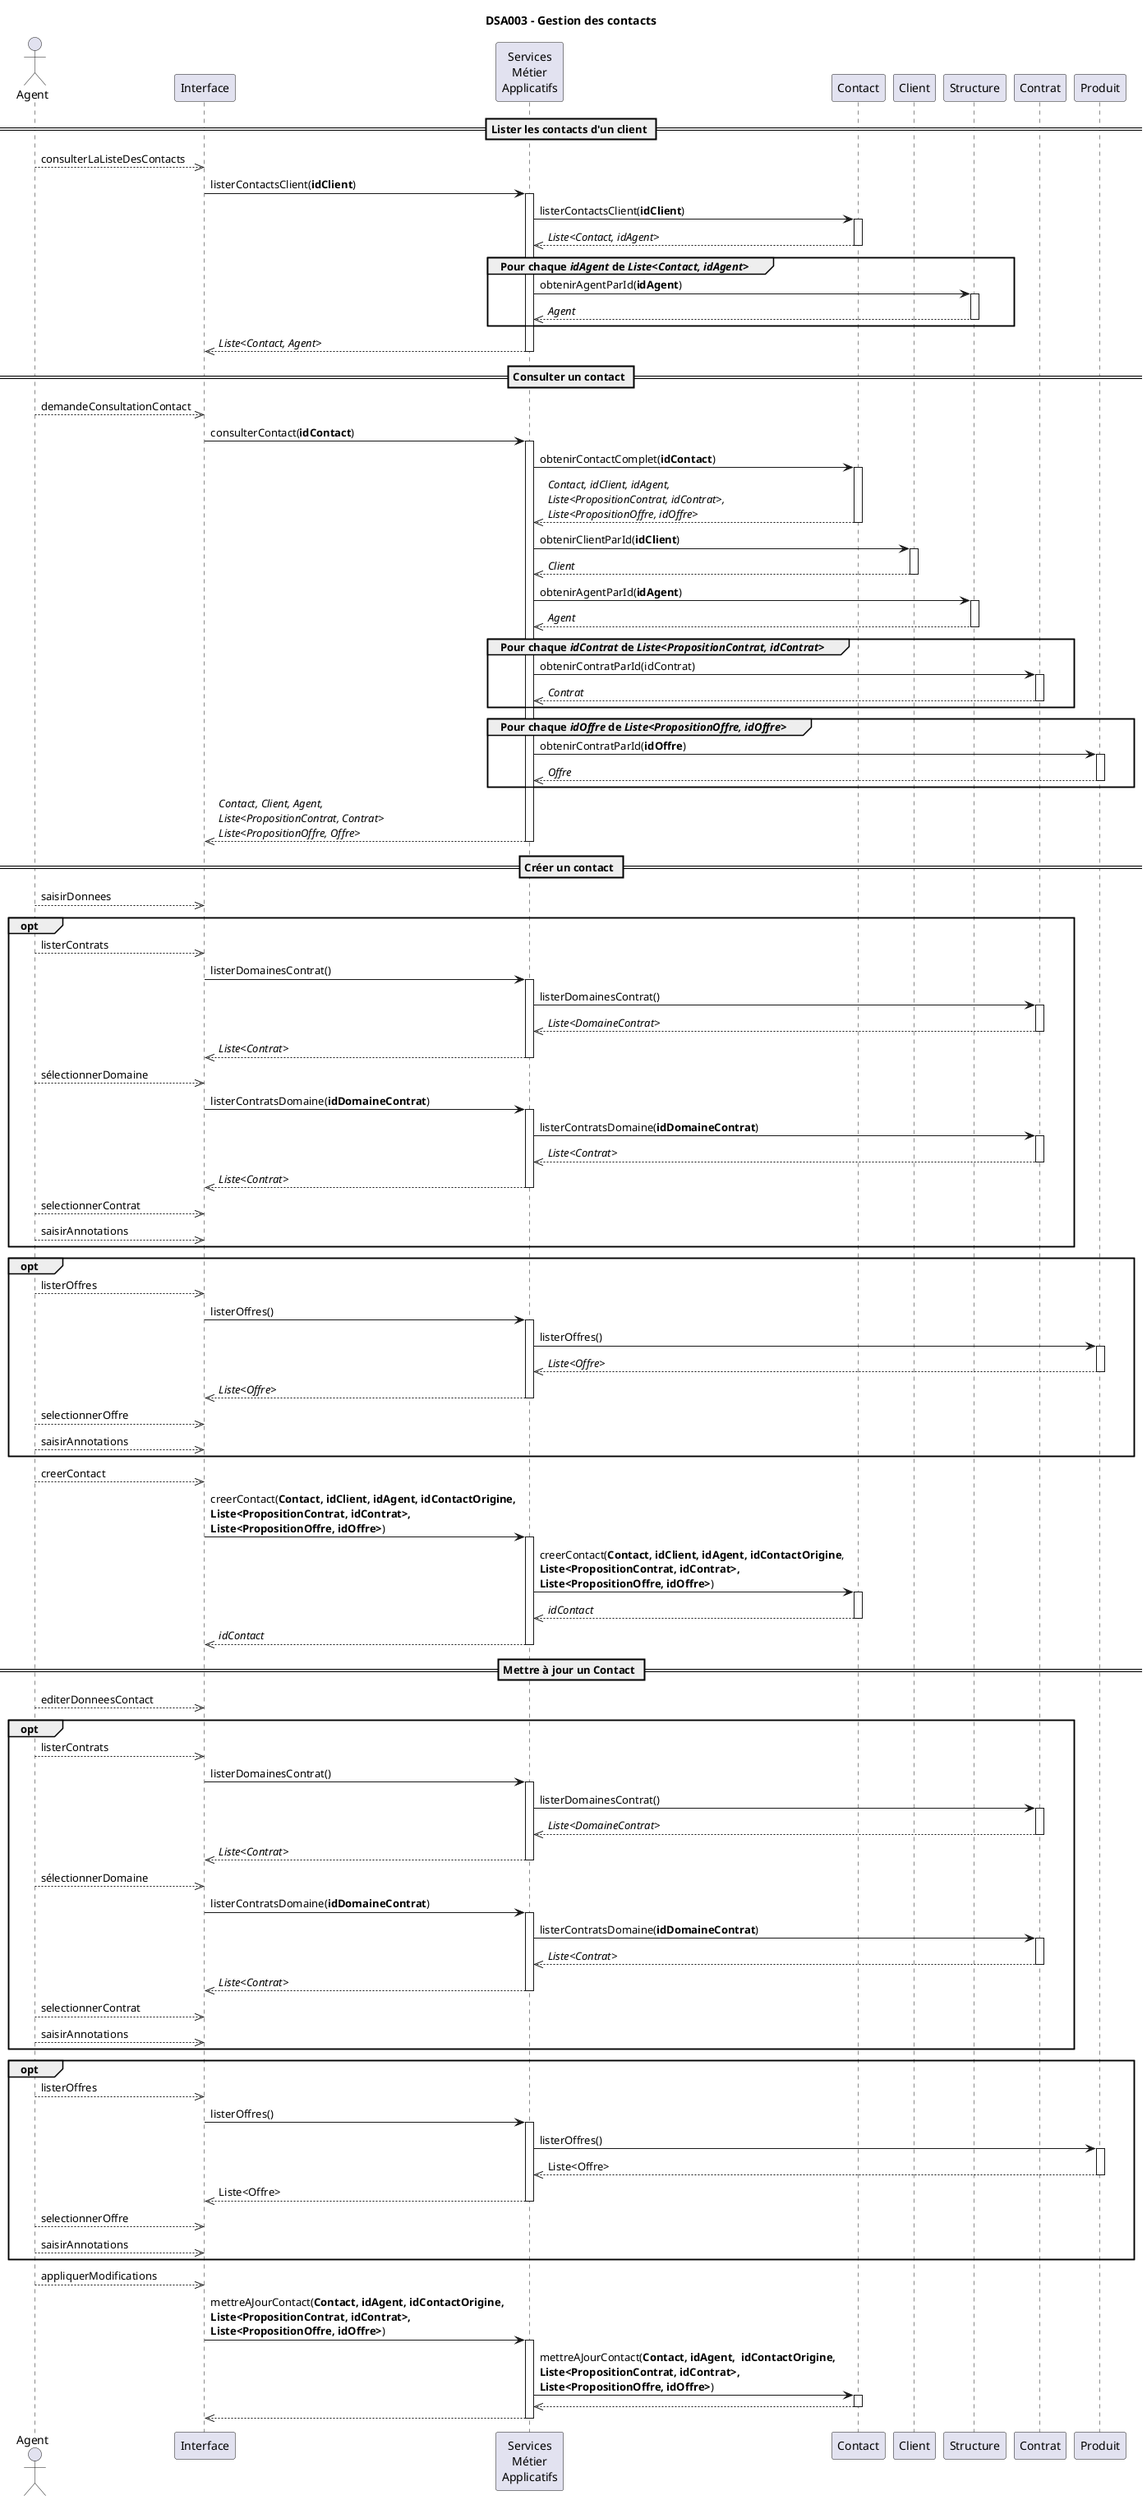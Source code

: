 @startuml
title DSA003 - Gestion des contacts

actor Agent
participant Interface as IHM
participant "Services\nMétier\nApplicatifs" as SMA
participant Contact as C
participant Client
participant Structure
participant Contrat
participant Produit


== Lister les contacts d'un client ==

'Lister les contacts d'un client
Agent -->> IHM: consulterLaListeDesContacts
    IHM -> SMA: listerContactsClient(**idClient**)
    activate SMA
        SMA -> C: listerContactsClient(**idClient**)
        activate C
        SMA <<-- C: //Liste<Contact, idAgent>//
        deactivate C

        group Pour chaque //idAgent// de //Liste<Contact, idAgent>//
            SMA -> Structure: obtenirAgentParId(**idAgent**)
            activate Structure
            SMA <<-- Structure: //Agent//
            deactivate Structure
        end
    IHM <<-- SMA: //Liste<Contact, Agent>//
    deactivate SMA
'Fin: Lister les contacts du client

== Consulter un contact ==

'Consulter un contact
Agent -->> IHM: demandeConsultationContact
    IHM -> SMA: consulterContact(**idContact**)
    activate SMA
        SMA -> C: obtenirContactComplet(**idContact**)
        activate C
        SMA <<-- C: //Contact, idClient, idAgent,//\n//Liste<PropositionContrat, idContrat>,//\n//Liste<PropositionOffre, idOffre>//
        deactivate C

        SMA -> Client: obtenirClientParId(**idClient**)
        activate Client
        SMA <<-- Client: //Client//
        deactivate Client

        SMA -> Structure: obtenirAgentParId(**idAgent**)
        activate Structure
        SMA <<-- Structure: //Agent//
        deactivate Structure

        group Pour chaque //idContrat// de //Liste<PropositionContrat, idContrat>//
            SMA -> Contrat: obtenirContratParId(idContrat)
            activate Contrat
            SMA <<-- Contrat: //Contrat//
            deactivate Contrat
        end

        group Pour chaque //idOffre// de //Liste<PropositionOffre, idOffre>//
            SMA -> Produit: obtenirContratParId(**idOffre**)
            activate Produit
            SMA <<-- Produit: //Offre//
            deactivate Produit
        end

    IHM <<-- SMA: //Contact, Client, Agent,//\n//Liste<PropositionContrat, Contrat>//\n//Liste<PropositionOffre, Offre>//
    deactivate SMA
'Fin: Consulter un contact

== Créer un contact ==

'Créer un contact
Agent -->> IHM: saisirDonnees

opt
    Agent -->> IHM: listerContrats
        IHM -> SMA: listerDomainesContrat()
        activate SMA
            SMA -> Contrat: listerDomainesContrat()
            activate Contrat
            SMA <<-- Contrat: //Liste<DomaineContrat>//
            deactivate Contrat
        IHM <<-- SMA: //Liste<Contrat>//
        deactivate SMA
    Agent -->> IHM: sélectionnerDomaine
        IHM -> SMA: listerContratsDomaine(**idDomaineContrat**)
        activate SMA
            SMA -> Contrat: listerContratsDomaine(**idDomaineContrat**)
            activate Contrat
            SMA <<-- Contrat: //Liste<Contrat>//
            deactivate Contrat
        IHM <<-- SMA: //Liste<Contrat>//
        deactivate SMA
    Agent -->> IHM: selectionnerContrat
    Agent -->> IHM: saisirAnnotations
end

opt
    Agent -->> IHM: listerOffres
        IHM -> SMA: listerOffres()
        activate SMA
            SMA -> Produit: listerOffres()
            activate Produit
            SMA <<-- Produit: //Liste<Offre>//
            deactivate Produit
        IHM <<-- SMA: //Liste<Offre>//
        deactivate SMA
    Agent -->> IHM: selectionnerOffre
    Agent -->> IHM: saisirAnnotations
end

Agent -->> IHM: creerContact
    IHM -> SMA: creerContact(**Contact, idClient, idAgent, idContactOrigine,**\n**Liste<PropositionContrat, idContrat>,**\n**Liste<PropositionOffre, idOffre>**)
    activate SMA
        SMA -> C: creerContact(**Contact, idClient, idAgent, idContactOrigine**,\n**Liste<PropositionContrat, idContrat>,**\n**Liste<PropositionOffre, idOffre>**)
        activate C
        SMA <<-- C: //idContact//
        deactivate C
    IHM <<-- SMA: //idContact//
    deactivate SMA

'Fin: Créer un contact

== Mettre à jour un Contact ==

'Mettre à jour un contact
Agent -->> IHM: editerDonneesContact

opt
    Agent -->> IHM: listerContrats
        IHM -> SMA: listerDomainesContrat()
        activate SMA
            SMA -> Contrat: listerDomainesContrat()
            activate Contrat
            SMA <<-- Contrat: //Liste<DomaineContrat>//
            deactivate Contrat
        IHM <<-- SMA: //Liste<Contrat>//
        deactivate SMA
    Agent -->> IHM: sélectionnerDomaine
        IHM -> SMA: listerContratsDomaine(**idDomaineContrat**)
        activate SMA
            SMA -> Contrat: listerContratsDomaine(**idDomaineContrat**)
            activate Contrat
            SMA <<-- Contrat: //Liste<Contrat>//
            deactivate Contrat
        IHM <<-- SMA: //Liste<Contrat>//
        deactivate SMA
    Agent -->> IHM: selectionnerContrat
    Agent -->> IHM: saisirAnnotations
end

opt
    Agent -->> IHM: listerOffres
        IHM -> SMA: listerOffres()
        activate SMA
            SMA -> Produit: listerOffres()
            activate Produit
            SMA <<-- Produit: Liste<Offre>
            deactivate Produit
        IHM <<-- SMA: Liste<Offre>
        deactivate SMA
    Agent -->> IHM: selectionnerOffre
    Agent -->> IHM: saisirAnnotations
end

Agent -->> IHM: appliquerModifications
    IHM -> SMA: mettreAJourContact(**Contact, idAgent, idContactOrigine,**\n**Liste<PropositionContrat, idContrat>,**\n**Liste<PropositionOffre, idOffre>**)
    activate SMA
        SMA -> C: mettreAJourContact(**Contact, idAgent,  idContactOrigine,**\n**Liste<PropositionContrat, idContrat>,**\n**Liste<PropositionOffre, idOffre>**)
        activate C
        SMA <<-- C
        deactivate C
    IHM <<-- SMA
    deactivate SMA

'Fin: Mettre à jour un contact


@enduml
